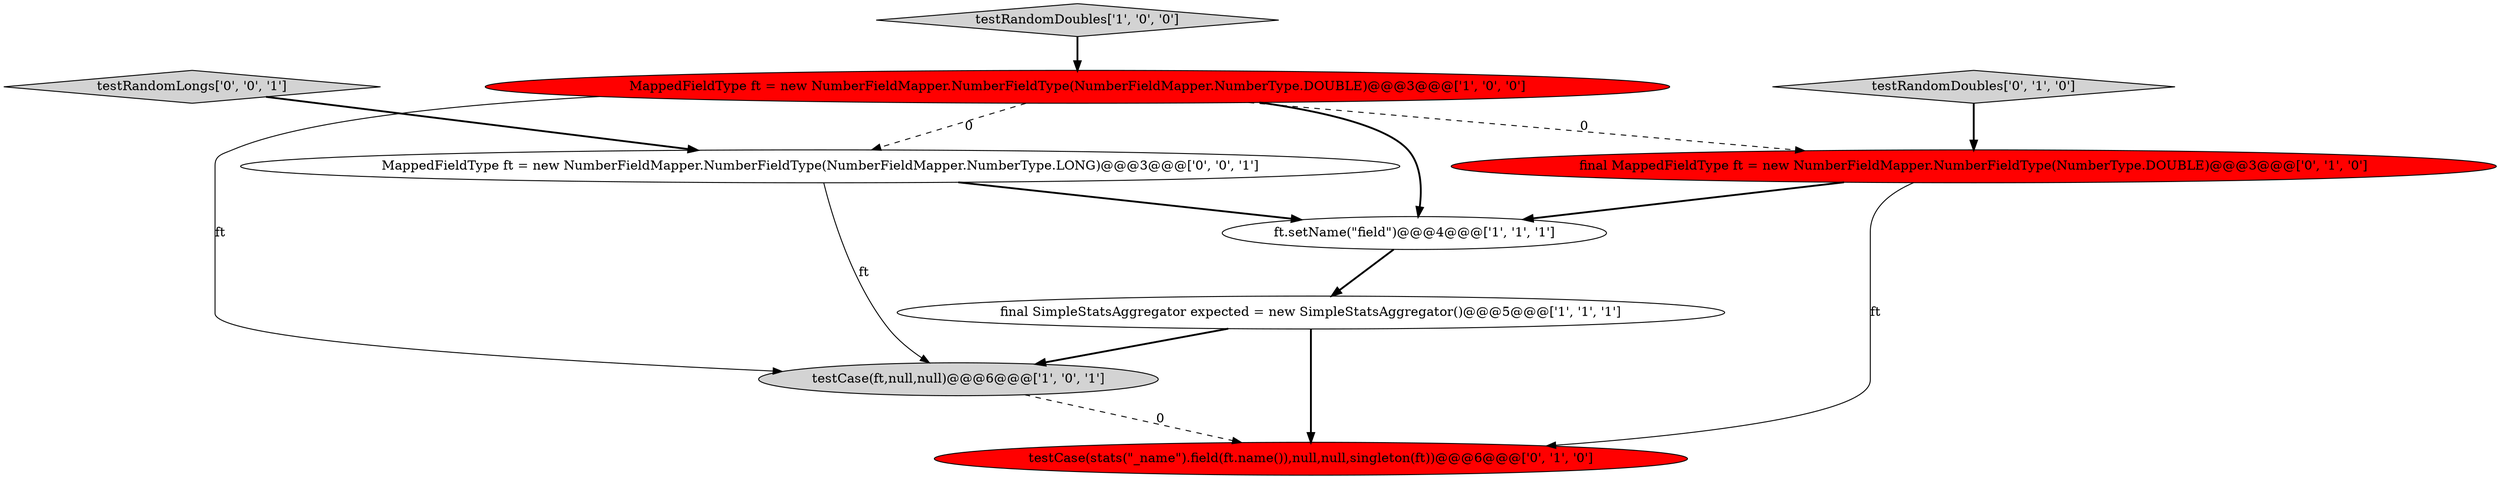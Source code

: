 digraph {
5 [style = filled, label = "final MappedFieldType ft = new NumberFieldMapper.NumberFieldType(NumberType.DOUBLE)@@@3@@@['0', '1', '0']", fillcolor = red, shape = ellipse image = "AAA1AAABBB2BBB"];
4 [style = filled, label = "testRandomDoubles['1', '0', '0']", fillcolor = lightgray, shape = diamond image = "AAA0AAABBB1BBB"];
3 [style = filled, label = "MappedFieldType ft = new NumberFieldMapper.NumberFieldType(NumberFieldMapper.NumberType.DOUBLE)@@@3@@@['1', '0', '0']", fillcolor = red, shape = ellipse image = "AAA1AAABBB1BBB"];
7 [style = filled, label = "testCase(stats(\"_name\").field(ft.name()),null,null,singleton(ft))@@@6@@@['0', '1', '0']", fillcolor = red, shape = ellipse image = "AAA1AAABBB2BBB"];
9 [style = filled, label = "testRandomLongs['0', '0', '1']", fillcolor = lightgray, shape = diamond image = "AAA0AAABBB3BBB"];
2 [style = filled, label = "ft.setName(\"field\")@@@4@@@['1', '1', '1']", fillcolor = white, shape = ellipse image = "AAA0AAABBB1BBB"];
6 [style = filled, label = "testRandomDoubles['0', '1', '0']", fillcolor = lightgray, shape = diamond image = "AAA0AAABBB2BBB"];
0 [style = filled, label = "final SimpleStatsAggregator expected = new SimpleStatsAggregator()@@@5@@@['1', '1', '1']", fillcolor = white, shape = ellipse image = "AAA0AAABBB1BBB"];
8 [style = filled, label = "MappedFieldType ft = new NumberFieldMapper.NumberFieldType(NumberFieldMapper.NumberType.LONG)@@@3@@@['0', '0', '1']", fillcolor = white, shape = ellipse image = "AAA0AAABBB3BBB"];
1 [style = filled, label = "testCase(ft,null,null)@@@6@@@['1', '0', '1']", fillcolor = lightgray, shape = ellipse image = "AAA0AAABBB1BBB"];
3->5 [style = dashed, label="0"];
3->8 [style = dashed, label="0"];
4->3 [style = bold, label=""];
6->5 [style = bold, label=""];
5->2 [style = bold, label=""];
2->0 [style = bold, label=""];
1->7 [style = dashed, label="0"];
3->2 [style = bold, label=""];
8->2 [style = bold, label=""];
9->8 [style = bold, label=""];
3->1 [style = solid, label="ft"];
0->1 [style = bold, label=""];
5->7 [style = solid, label="ft"];
8->1 [style = solid, label="ft"];
0->7 [style = bold, label=""];
}
